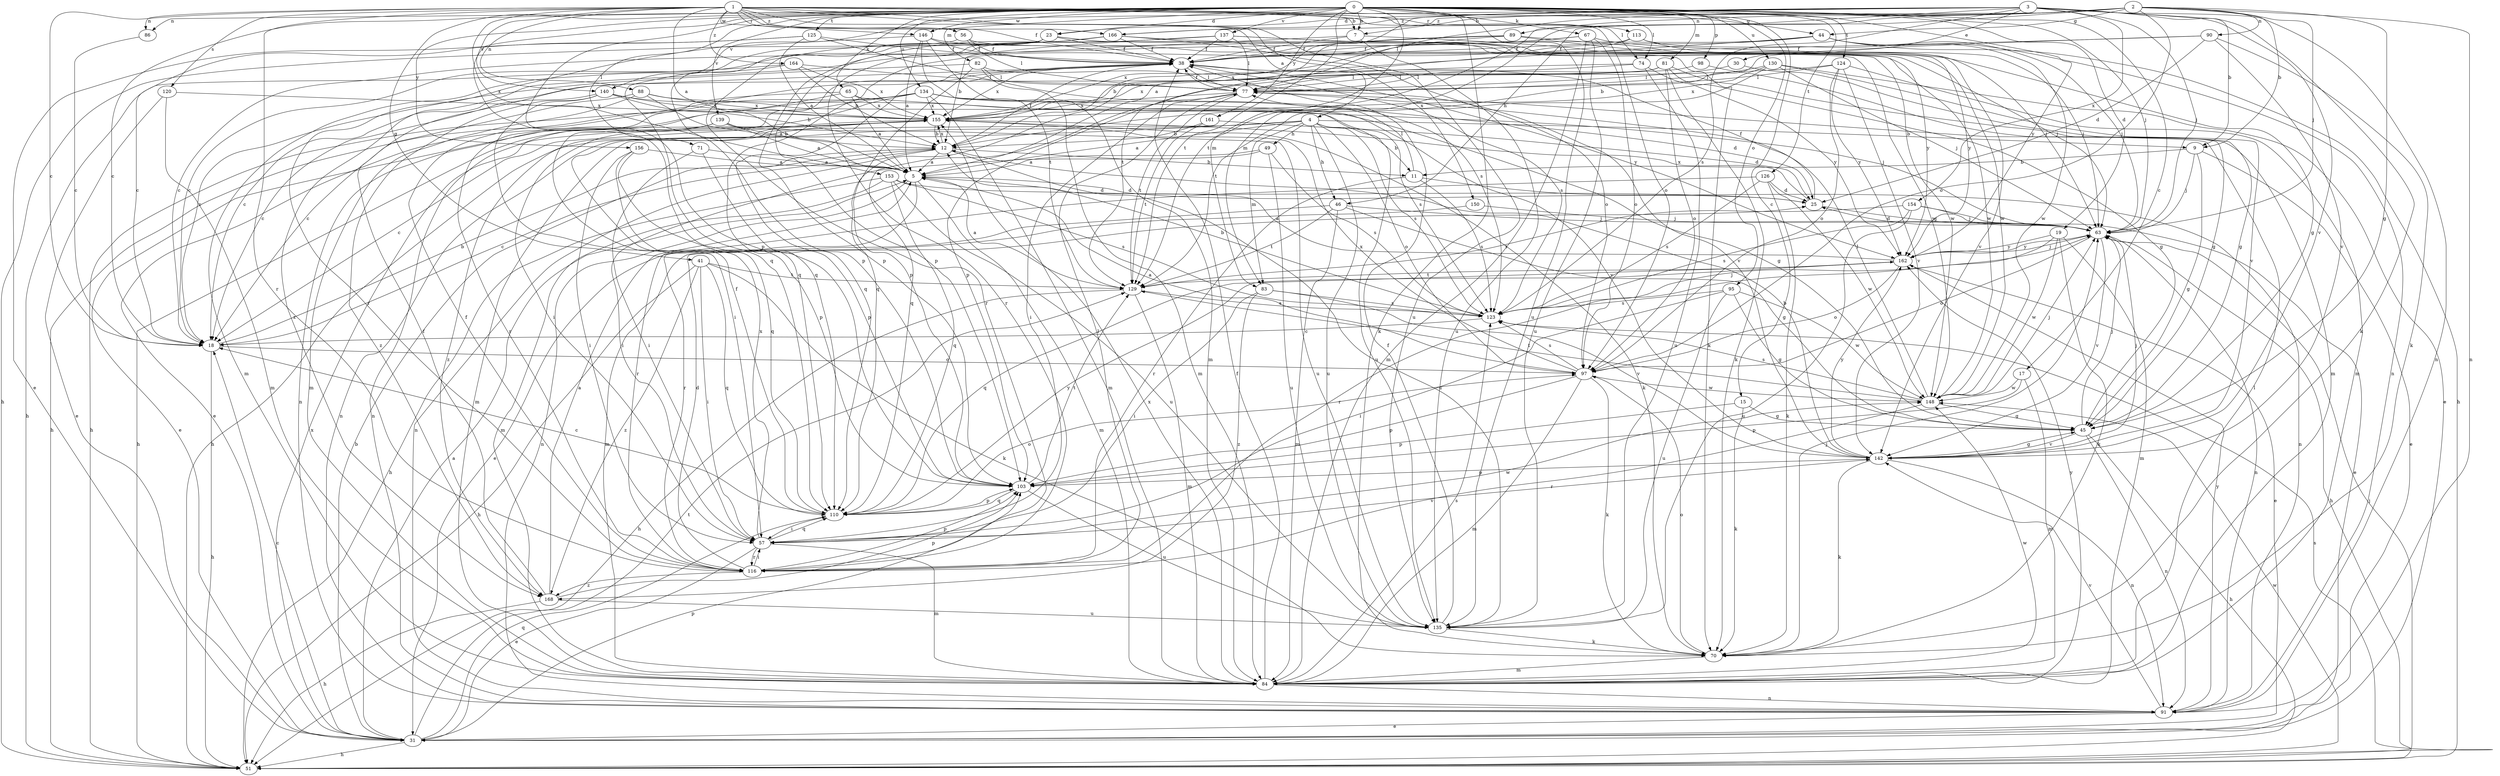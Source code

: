 strict digraph  {
0;
1;
2;
3;
4;
5;
7;
9;
11;
12;
15;
17;
18;
19;
23;
25;
30;
31;
38;
41;
44;
45;
46;
49;
51;
56;
57;
63;
65;
67;
70;
71;
74;
77;
81;
82;
83;
84;
86;
88;
89;
90;
91;
95;
97;
98;
103;
110;
113;
116;
120;
123;
124;
125;
126;
129;
130;
134;
135;
137;
139;
140;
142;
146;
148;
150;
153;
154;
155;
156;
161;
162;
164;
166;
168;
0 -> 7  [label=b];
0 -> 15  [label=c];
0 -> 17  [label=c];
0 -> 18  [label=c];
0 -> 19  [label=d];
0 -> 23  [label=d];
0 -> 41  [label=g];
0 -> 63  [label=j];
0 -> 65  [label=k];
0 -> 67  [label=k];
0 -> 70  [label=k];
0 -> 71  [label=l];
0 -> 74  [label=l];
0 -> 81  [label=m];
0 -> 82  [label=m];
0 -> 83  [label=m];
0 -> 86  [label=n];
0 -> 95  [label=o];
0 -> 98  [label=p];
0 -> 103  [label=p];
0 -> 110  [label=q];
0 -> 124  [label=t];
0 -> 125  [label=t];
0 -> 126  [label=t];
0 -> 129  [label=t];
0 -> 130  [label=u];
0 -> 134  [label=u];
0 -> 135  [label=u];
0 -> 137  [label=v];
0 -> 139  [label=v];
0 -> 146  [label=w];
0 -> 156  [label=y];
0 -> 161  [label=y];
0 -> 162  [label=y];
1 -> 4  [label=a];
1 -> 5  [label=a];
1 -> 7  [label=b];
1 -> 18  [label=c];
1 -> 38  [label=f];
1 -> 44  [label=g];
1 -> 56  [label=i];
1 -> 74  [label=l];
1 -> 86  [label=n];
1 -> 88  [label=n];
1 -> 97  [label=o];
1 -> 113  [label=r];
1 -> 116  [label=r];
1 -> 120  [label=s];
1 -> 135  [label=u];
1 -> 140  [label=v];
1 -> 146  [label=w];
1 -> 150  [label=x];
1 -> 153  [label=x];
1 -> 164  [label=z];
1 -> 166  [label=z];
2 -> 7  [label=b];
2 -> 9  [label=b];
2 -> 44  [label=g];
2 -> 45  [label=g];
2 -> 46  [label=h];
2 -> 63  [label=j];
2 -> 77  [label=l];
2 -> 83  [label=m];
2 -> 89  [label=n];
2 -> 90  [label=n];
2 -> 91  [label=n];
2 -> 97  [label=o];
2 -> 166  [label=z];
3 -> 5  [label=a];
3 -> 9  [label=b];
3 -> 23  [label=d];
3 -> 30  [label=e];
3 -> 63  [label=j];
3 -> 70  [label=k];
3 -> 91  [label=n];
3 -> 123  [label=s];
3 -> 129  [label=t];
3 -> 140  [label=v];
3 -> 142  [label=v];
3 -> 154  [label=x];
3 -> 166  [label=z];
4 -> 5  [label=a];
4 -> 9  [label=b];
4 -> 11  [label=b];
4 -> 46  [label=h];
4 -> 49  [label=h];
4 -> 51  [label=h];
4 -> 83  [label=m];
4 -> 84  [label=m];
4 -> 91  [label=n];
4 -> 97  [label=o];
4 -> 123  [label=s];
4 -> 135  [label=u];
5 -> 25  [label=d];
5 -> 84  [label=m];
5 -> 91  [label=n];
5 -> 116  [label=r];
7 -> 38  [label=f];
7 -> 135  [label=u];
7 -> 162  [label=y];
7 -> 168  [label=z];
9 -> 11  [label=b];
9 -> 31  [label=e];
9 -> 45  [label=g];
9 -> 63  [label=j];
11 -> 77  [label=l];
11 -> 91  [label=n];
11 -> 116  [label=r];
11 -> 123  [label=s];
12 -> 5  [label=a];
12 -> 11  [label=b];
12 -> 18  [label=c];
12 -> 38  [label=f];
12 -> 91  [label=n];
12 -> 135  [label=u];
12 -> 155  [label=x];
15 -> 45  [label=g];
15 -> 70  [label=k];
15 -> 103  [label=p];
17 -> 84  [label=m];
17 -> 103  [label=p];
17 -> 148  [label=w];
18 -> 12  [label=b];
18 -> 51  [label=h];
18 -> 97  [label=o];
19 -> 70  [label=k];
19 -> 84  [label=m];
19 -> 116  [label=r];
19 -> 148  [label=w];
19 -> 162  [label=y];
23 -> 38  [label=f];
23 -> 70  [label=k];
23 -> 103  [label=p];
23 -> 110  [label=q];
23 -> 116  [label=r];
23 -> 148  [label=w];
25 -> 38  [label=f];
25 -> 63  [label=j];
25 -> 155  [label=x];
30 -> 45  [label=g];
30 -> 77  [label=l];
31 -> 5  [label=a];
31 -> 12  [label=b];
31 -> 18  [label=c];
31 -> 51  [label=h];
31 -> 103  [label=p];
31 -> 110  [label=q];
31 -> 129  [label=t];
31 -> 155  [label=x];
38 -> 77  [label=l];
38 -> 110  [label=q];
38 -> 123  [label=s];
38 -> 155  [label=x];
38 -> 162  [label=y];
41 -> 51  [label=h];
41 -> 57  [label=i];
41 -> 70  [label=k];
41 -> 110  [label=q];
41 -> 129  [label=t];
41 -> 168  [label=z];
44 -> 38  [label=f];
44 -> 51  [label=h];
44 -> 91  [label=n];
44 -> 110  [label=q];
44 -> 148  [label=w];
44 -> 155  [label=x];
45 -> 51  [label=h];
45 -> 63  [label=j];
45 -> 91  [label=n];
45 -> 142  [label=v];
46 -> 45  [label=g];
46 -> 63  [label=j];
46 -> 84  [label=m];
46 -> 116  [label=r];
46 -> 129  [label=t];
49 -> 5  [label=a];
49 -> 57  [label=i];
49 -> 123  [label=s];
49 -> 135  [label=u];
51 -> 63  [label=j];
51 -> 123  [label=s];
51 -> 148  [label=w];
56 -> 38  [label=f];
56 -> 51  [label=h];
56 -> 77  [label=l];
56 -> 148  [label=w];
57 -> 31  [label=e];
57 -> 84  [label=m];
57 -> 110  [label=q];
57 -> 116  [label=r];
57 -> 142  [label=v];
57 -> 148  [label=w];
57 -> 155  [label=x];
63 -> 25  [label=d];
63 -> 51  [label=h];
63 -> 91  [label=n];
63 -> 97  [label=o];
63 -> 142  [label=v];
63 -> 162  [label=y];
65 -> 5  [label=a];
65 -> 45  [label=g];
65 -> 51  [label=h];
65 -> 116  [label=r];
65 -> 155  [label=x];
67 -> 18  [label=c];
67 -> 38  [label=f];
67 -> 63  [label=j];
67 -> 84  [label=m];
67 -> 97  [label=o];
67 -> 135  [label=u];
70 -> 63  [label=j];
70 -> 84  [label=m];
70 -> 97  [label=o];
71 -> 5  [label=a];
71 -> 57  [label=i];
71 -> 103  [label=p];
74 -> 77  [label=l];
74 -> 110  [label=q];
74 -> 135  [label=u];
74 -> 162  [label=y];
77 -> 38  [label=f];
77 -> 57  [label=i];
77 -> 110  [label=q];
77 -> 129  [label=t];
77 -> 155  [label=x];
81 -> 45  [label=g];
81 -> 70  [label=k];
81 -> 77  [label=l];
81 -> 84  [label=m];
81 -> 97  [label=o];
81 -> 103  [label=p];
81 -> 155  [label=x];
82 -> 18  [label=c];
82 -> 77  [label=l];
82 -> 84  [label=m];
82 -> 103  [label=p];
82 -> 142  [label=v];
83 -> 57  [label=i];
83 -> 123  [label=s];
83 -> 142  [label=v];
83 -> 168  [label=z];
84 -> 38  [label=f];
84 -> 77  [label=l];
84 -> 91  [label=n];
84 -> 123  [label=s];
84 -> 148  [label=w];
84 -> 155  [label=x];
84 -> 162  [label=y];
86 -> 18  [label=c];
88 -> 5  [label=a];
88 -> 18  [label=c];
88 -> 63  [label=j];
88 -> 84  [label=m];
88 -> 155  [label=x];
89 -> 12  [label=b];
89 -> 38  [label=f];
89 -> 45  [label=g];
89 -> 155  [label=x];
89 -> 162  [label=y];
90 -> 12  [label=b];
90 -> 25  [label=d];
90 -> 38  [label=f];
90 -> 70  [label=k];
90 -> 142  [label=v];
91 -> 31  [label=e];
91 -> 142  [label=v];
91 -> 162  [label=y];
95 -> 45  [label=g];
95 -> 57  [label=i];
95 -> 123  [label=s];
95 -> 135  [label=u];
95 -> 148  [label=w];
97 -> 5  [label=a];
97 -> 70  [label=k];
97 -> 84  [label=m];
97 -> 103  [label=p];
97 -> 123  [label=s];
97 -> 148  [label=w];
97 -> 155  [label=x];
98 -> 45  [label=g];
98 -> 77  [label=l];
103 -> 110  [label=q];
103 -> 129  [label=t];
103 -> 135  [label=u];
110 -> 18  [label=c];
110 -> 38  [label=f];
110 -> 57  [label=i];
110 -> 97  [label=o];
110 -> 103  [label=p];
110 -> 162  [label=y];
113 -> 38  [label=f];
113 -> 63  [label=j];
113 -> 129  [label=t];
113 -> 142  [label=v];
116 -> 25  [label=d];
116 -> 38  [label=f];
116 -> 57  [label=i];
116 -> 77  [label=l];
116 -> 103  [label=p];
116 -> 168  [label=z];
120 -> 31  [label=e];
120 -> 84  [label=m];
120 -> 155  [label=x];
123 -> 12  [label=b];
123 -> 18  [label=c];
123 -> 63  [label=j];
124 -> 18  [label=c];
124 -> 77  [label=l];
124 -> 84  [label=m];
124 -> 97  [label=o];
124 -> 142  [label=v];
124 -> 162  [label=y];
125 -> 5  [label=a];
125 -> 18  [label=c];
125 -> 31  [label=e];
125 -> 38  [label=f];
125 -> 123  [label=s];
126 -> 25  [label=d];
126 -> 31  [label=e];
126 -> 70  [label=k];
126 -> 123  [label=s];
126 -> 148  [label=w];
129 -> 5  [label=a];
129 -> 51  [label=h];
129 -> 84  [label=m];
129 -> 123  [label=s];
130 -> 31  [label=e];
130 -> 63  [label=j];
130 -> 77  [label=l];
130 -> 129  [label=t];
130 -> 142  [label=v];
130 -> 155  [label=x];
134 -> 25  [label=d];
134 -> 31  [label=e];
134 -> 51  [label=h];
134 -> 57  [label=i];
134 -> 84  [label=m];
134 -> 91  [label=n];
134 -> 135  [label=u];
134 -> 142  [label=v];
134 -> 155  [label=x];
135 -> 38  [label=f];
135 -> 70  [label=k];
137 -> 12  [label=b];
137 -> 38  [label=f];
137 -> 63  [label=j];
137 -> 77  [label=l];
137 -> 103  [label=p];
137 -> 116  [label=r];
137 -> 148  [label=w];
139 -> 5  [label=a];
139 -> 12  [label=b];
139 -> 31  [label=e];
139 -> 91  [label=n];
139 -> 135  [label=u];
140 -> 12  [label=b];
140 -> 18  [label=c];
140 -> 57  [label=i];
140 -> 123  [label=s];
140 -> 155  [label=x];
140 -> 168  [label=z];
142 -> 12  [label=b];
142 -> 45  [label=g];
142 -> 63  [label=j];
142 -> 70  [label=k];
142 -> 91  [label=n];
142 -> 103  [label=p];
142 -> 162  [label=y];
146 -> 5  [label=a];
146 -> 38  [label=f];
146 -> 84  [label=m];
146 -> 116  [label=r];
146 -> 129  [label=t];
146 -> 148  [label=w];
148 -> 45  [label=g];
148 -> 63  [label=j];
148 -> 77  [label=l];
148 -> 116  [label=r];
148 -> 123  [label=s];
148 -> 129  [label=t];
150 -> 63  [label=j];
150 -> 84  [label=m];
153 -> 25  [label=d];
153 -> 51  [label=h];
153 -> 84  [label=m];
153 -> 110  [label=q];
153 -> 123  [label=s];
153 -> 135  [label=u];
154 -> 31  [label=e];
154 -> 63  [label=j];
154 -> 123  [label=s];
154 -> 129  [label=t];
154 -> 135  [label=u];
155 -> 12  [label=b];
155 -> 18  [label=c];
155 -> 51  [label=h];
155 -> 70  [label=k];
155 -> 168  [label=z];
156 -> 5  [label=a];
156 -> 57  [label=i];
156 -> 103  [label=p];
156 -> 110  [label=q];
161 -> 12  [label=b];
161 -> 25  [label=d];
161 -> 129  [label=t];
162 -> 5  [label=a];
162 -> 31  [label=e];
162 -> 63  [label=j];
162 -> 97  [label=o];
162 -> 110  [label=q];
162 -> 129  [label=t];
164 -> 12  [label=b];
164 -> 51  [label=h];
164 -> 77  [label=l];
164 -> 84  [label=m];
164 -> 155  [label=x];
166 -> 18  [label=c];
166 -> 38  [label=f];
166 -> 63  [label=j];
166 -> 97  [label=o];
166 -> 103  [label=p];
168 -> 5  [label=a];
168 -> 38  [label=f];
168 -> 51  [label=h];
168 -> 103  [label=p];
168 -> 135  [label=u];
}
